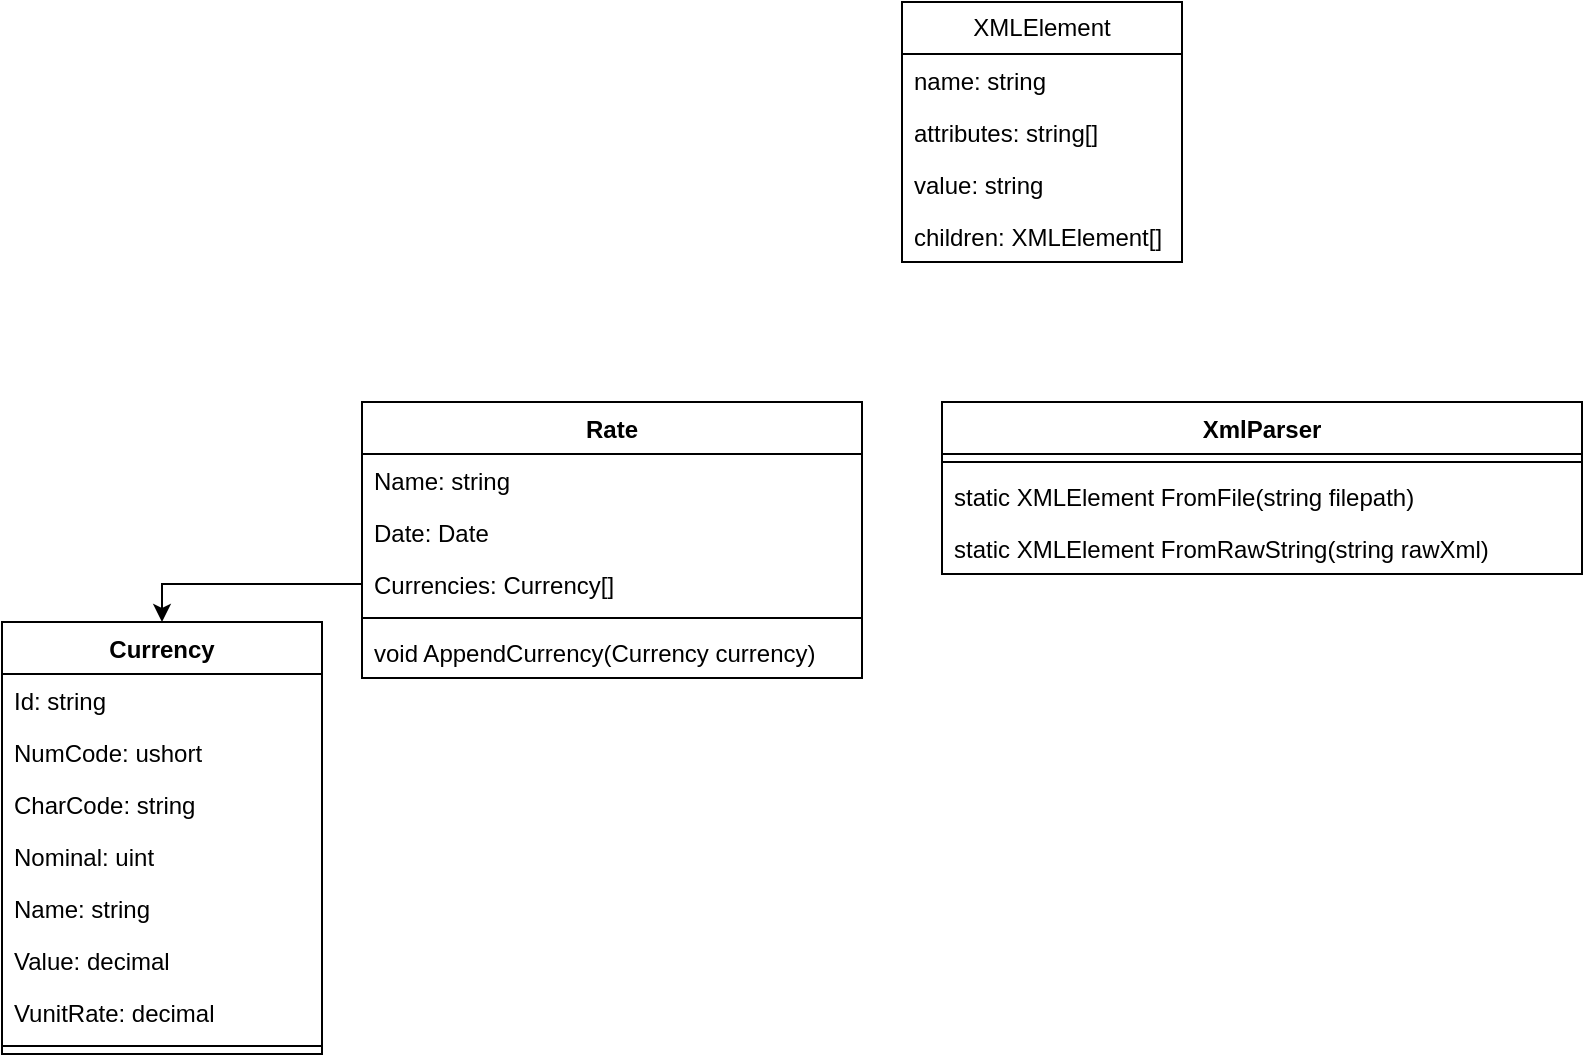 <mxfile version="24.7.17">
  <diagram name="Page-1" id="Y3O6-fXWIPMZDo0kcvyY">
    <mxGraphModel dx="989" dy="581" grid="1" gridSize="10" guides="1" tooltips="1" connect="1" arrows="1" fold="1" page="1" pageScale="1" pageWidth="850" pageHeight="1100" math="0" shadow="0">
      <root>
        <mxCell id="0" />
        <mxCell id="1" parent="0" />
        <mxCell id="TeqrsGrh8CQe0pCmq5D--1" value="Currency" style="swimlane;fontStyle=1;align=center;verticalAlign=top;childLayout=stackLayout;horizontal=1;startSize=26;horizontalStack=0;resizeParent=1;resizeParentMax=0;resizeLast=0;collapsible=1;marginBottom=0;whiteSpace=wrap;html=1;" parent="1" vertex="1">
          <mxGeometry x="40" y="430" width="160" height="216" as="geometry" />
        </mxCell>
        <mxCell id="TeqrsGrh8CQe0pCmq5D--2" value="Id: string" style="text;strokeColor=none;fillColor=none;align=left;verticalAlign=top;spacingLeft=4;spacingRight=4;overflow=hidden;rotatable=0;points=[[0,0.5],[1,0.5]];portConstraint=eastwest;whiteSpace=wrap;html=1;" parent="TeqrsGrh8CQe0pCmq5D--1" vertex="1">
          <mxGeometry y="26" width="160" height="26" as="geometry" />
        </mxCell>
        <mxCell id="TeqrsGrh8CQe0pCmq5D--6" value="NumCode: ushort" style="text;strokeColor=none;fillColor=none;align=left;verticalAlign=top;spacingLeft=4;spacingRight=4;overflow=hidden;rotatable=0;points=[[0,0.5],[1,0.5]];portConstraint=eastwest;whiteSpace=wrap;html=1;" parent="TeqrsGrh8CQe0pCmq5D--1" vertex="1">
          <mxGeometry y="52" width="160" height="26" as="geometry" />
        </mxCell>
        <mxCell id="TeqrsGrh8CQe0pCmq5D--5" value="CharCode: string" style="text;strokeColor=none;fillColor=none;align=left;verticalAlign=top;spacingLeft=4;spacingRight=4;overflow=hidden;rotatable=0;points=[[0,0.5],[1,0.5]];portConstraint=eastwest;whiteSpace=wrap;html=1;" parent="TeqrsGrh8CQe0pCmq5D--1" vertex="1">
          <mxGeometry y="78" width="160" height="26" as="geometry" />
        </mxCell>
        <mxCell id="TeqrsGrh8CQe0pCmq5D--9" value="Nominal: uint" style="text;strokeColor=none;fillColor=none;align=left;verticalAlign=top;spacingLeft=4;spacingRight=4;overflow=hidden;rotatable=0;points=[[0,0.5],[1,0.5]];portConstraint=eastwest;whiteSpace=wrap;html=1;" parent="TeqrsGrh8CQe0pCmq5D--1" vertex="1">
          <mxGeometry y="104" width="160" height="26" as="geometry" />
        </mxCell>
        <mxCell id="TeqrsGrh8CQe0pCmq5D--10" value="Name: string" style="text;strokeColor=none;fillColor=none;align=left;verticalAlign=top;spacingLeft=4;spacingRight=4;overflow=hidden;rotatable=0;points=[[0,0.5],[1,0.5]];portConstraint=eastwest;whiteSpace=wrap;html=1;" parent="TeqrsGrh8CQe0pCmq5D--1" vertex="1">
          <mxGeometry y="130" width="160" height="26" as="geometry" />
        </mxCell>
        <mxCell id="TeqrsGrh8CQe0pCmq5D--8" value="Value: decimal" style="text;strokeColor=none;fillColor=none;align=left;verticalAlign=top;spacingLeft=4;spacingRight=4;overflow=hidden;rotatable=0;points=[[0,0.5],[1,0.5]];portConstraint=eastwest;whiteSpace=wrap;html=1;" parent="TeqrsGrh8CQe0pCmq5D--1" vertex="1">
          <mxGeometry y="156" width="160" height="26" as="geometry" />
        </mxCell>
        <mxCell id="TeqrsGrh8CQe0pCmq5D--7" value="VunitRate: decimal" style="text;strokeColor=none;fillColor=none;align=left;verticalAlign=top;spacingLeft=4;spacingRight=4;overflow=hidden;rotatable=0;points=[[0,0.5],[1,0.5]];portConstraint=eastwest;whiteSpace=wrap;html=1;" parent="TeqrsGrh8CQe0pCmq5D--1" vertex="1">
          <mxGeometry y="182" width="160" height="26" as="geometry" />
        </mxCell>
        <mxCell id="TeqrsGrh8CQe0pCmq5D--3" value="" style="line;strokeWidth=1;fillColor=none;align=left;verticalAlign=middle;spacingTop=-1;spacingLeft=3;spacingRight=3;rotatable=0;labelPosition=right;points=[];portConstraint=eastwest;strokeColor=inherit;" parent="TeqrsGrh8CQe0pCmq5D--1" vertex="1">
          <mxGeometry y="208" width="160" height="8" as="geometry" />
        </mxCell>
        <mxCell id="TeqrsGrh8CQe0pCmq5D--11" value="Rate" style="swimlane;fontStyle=1;align=center;verticalAlign=top;childLayout=stackLayout;horizontal=1;startSize=26;horizontalStack=0;resizeParent=1;resizeParentMax=0;resizeLast=0;collapsible=1;marginBottom=0;whiteSpace=wrap;html=1;" parent="1" vertex="1">
          <mxGeometry x="220" y="320" width="250" height="138" as="geometry" />
        </mxCell>
        <mxCell id="TeqrsGrh8CQe0pCmq5D--12" value="Name: string" style="text;strokeColor=none;fillColor=none;align=left;verticalAlign=top;spacingLeft=4;spacingRight=4;overflow=hidden;rotatable=0;points=[[0,0.5],[1,0.5]];portConstraint=eastwest;whiteSpace=wrap;html=1;" parent="TeqrsGrh8CQe0pCmq5D--11" vertex="1">
          <mxGeometry y="26" width="250" height="26" as="geometry" />
        </mxCell>
        <mxCell id="TeqrsGrh8CQe0pCmq5D--18" value="Date: Date" style="text;strokeColor=none;fillColor=none;align=left;verticalAlign=top;spacingLeft=4;spacingRight=4;overflow=hidden;rotatable=0;points=[[0,0.5],[1,0.5]];portConstraint=eastwest;whiteSpace=wrap;html=1;" parent="TeqrsGrh8CQe0pCmq5D--11" vertex="1">
          <mxGeometry y="52" width="250" height="26" as="geometry" />
        </mxCell>
        <mxCell id="TeqrsGrh8CQe0pCmq5D--21" value="Currencies: Currency[]" style="text;strokeColor=none;fillColor=none;align=left;verticalAlign=top;spacingLeft=4;spacingRight=4;overflow=hidden;rotatable=0;points=[[0,0.5],[1,0.5]];portConstraint=eastwest;whiteSpace=wrap;html=1;" parent="TeqrsGrh8CQe0pCmq5D--11" vertex="1">
          <mxGeometry y="78" width="250" height="26" as="geometry" />
        </mxCell>
        <mxCell id="TeqrsGrh8CQe0pCmq5D--19" value="" style="line;strokeWidth=1;fillColor=none;align=left;verticalAlign=middle;spacingTop=-1;spacingLeft=3;spacingRight=3;rotatable=0;labelPosition=right;points=[];portConstraint=eastwest;strokeColor=inherit;" parent="TeqrsGrh8CQe0pCmq5D--11" vertex="1">
          <mxGeometry y="104" width="250" height="8" as="geometry" />
        </mxCell>
        <mxCell id="TeqrsGrh8CQe0pCmq5D--20" value="void AppendCurrency(Currency currency)" style="text;strokeColor=none;fillColor=none;align=left;verticalAlign=top;spacingLeft=4;spacingRight=4;overflow=hidden;rotatable=0;points=[[0,0.5],[1,0.5]];portConstraint=eastwest;whiteSpace=wrap;html=1;" parent="TeqrsGrh8CQe0pCmq5D--11" vertex="1">
          <mxGeometry y="112" width="250" height="26" as="geometry" />
        </mxCell>
        <mxCell id="TeqrsGrh8CQe0pCmq5D--22" style="edgeStyle=orthogonalEdgeStyle;rounded=0;orthogonalLoop=1;jettySize=auto;html=1;exitX=0;exitY=0.5;exitDx=0;exitDy=0;entryX=0.5;entryY=0;entryDx=0;entryDy=0;" parent="1" source="TeqrsGrh8CQe0pCmq5D--21" target="TeqrsGrh8CQe0pCmq5D--1" edge="1">
          <mxGeometry relative="1" as="geometry">
            <Array as="points">
              <mxPoint x="120" y="411" />
            </Array>
          </mxGeometry>
        </mxCell>
        <mxCell id="TeqrsGrh8CQe0pCmq5D--24" value="XmlParser" style="swimlane;fontStyle=1;align=center;verticalAlign=top;childLayout=stackLayout;horizontal=1;startSize=26;horizontalStack=0;resizeParent=1;resizeParentMax=0;resizeLast=0;collapsible=1;marginBottom=0;whiteSpace=wrap;html=1;" parent="1" vertex="1">
          <mxGeometry x="510" y="320" width="320" height="86" as="geometry" />
        </mxCell>
        <mxCell id="TeqrsGrh8CQe0pCmq5D--26" value="" style="line;strokeWidth=1;fillColor=none;align=left;verticalAlign=middle;spacingTop=-1;spacingLeft=3;spacingRight=3;rotatable=0;labelPosition=right;points=[];portConstraint=eastwest;strokeColor=inherit;" parent="TeqrsGrh8CQe0pCmq5D--24" vertex="1">
          <mxGeometry y="26" width="320" height="8" as="geometry" />
        </mxCell>
        <mxCell id="TeqrsGrh8CQe0pCmq5D--27" value="static XMLElement FromFile(string filepath)" style="text;strokeColor=none;fillColor=none;align=left;verticalAlign=top;spacingLeft=4;spacingRight=4;overflow=hidden;rotatable=0;points=[[0,0.5],[1,0.5]];portConstraint=eastwest;whiteSpace=wrap;html=1;" parent="TeqrsGrh8CQe0pCmq5D--24" vertex="1">
          <mxGeometry y="34" width="320" height="26" as="geometry" />
        </mxCell>
        <mxCell id="TeqrsGrh8CQe0pCmq5D--30" value="static XMLElement&amp;nbsp;FromRawString(string rawXml)&lt;span style=&quot;white-space: pre;&quot;&gt;&#x9;&lt;/span&gt;" style="text;strokeColor=none;fillColor=none;align=left;verticalAlign=top;spacingLeft=4;spacingRight=4;overflow=hidden;rotatable=0;points=[[0,0.5],[1,0.5]];portConstraint=eastwest;whiteSpace=wrap;html=1;" parent="TeqrsGrh8CQe0pCmq5D--24" vertex="1">
          <mxGeometry y="60" width="320" height="26" as="geometry" />
        </mxCell>
        <mxCell id="1EoRE5-GvBEjTyv5QOHX-1" value="XMLElement" style="swimlane;fontStyle=0;childLayout=stackLayout;horizontal=1;startSize=26;fillColor=none;horizontalStack=0;resizeParent=1;resizeParentMax=0;resizeLast=0;collapsible=1;marginBottom=0;whiteSpace=wrap;html=1;" parent="1" vertex="1">
          <mxGeometry x="490" y="120" width="140" height="130" as="geometry" />
        </mxCell>
        <mxCell id="1EoRE5-GvBEjTyv5QOHX-2" value="name: string" style="text;strokeColor=none;fillColor=none;align=left;verticalAlign=top;spacingLeft=4;spacingRight=4;overflow=hidden;rotatable=0;points=[[0,0.5],[1,0.5]];portConstraint=eastwest;whiteSpace=wrap;html=1;" parent="1EoRE5-GvBEjTyv5QOHX-1" vertex="1">
          <mxGeometry y="26" width="140" height="26" as="geometry" />
        </mxCell>
        <mxCell id="1EoRE5-GvBEjTyv5QOHX-3" value="attributes: string[]" style="text;strokeColor=none;fillColor=none;align=left;verticalAlign=top;spacingLeft=4;spacingRight=4;overflow=hidden;rotatable=0;points=[[0,0.5],[1,0.5]];portConstraint=eastwest;whiteSpace=wrap;html=1;" parent="1EoRE5-GvBEjTyv5QOHX-1" vertex="1">
          <mxGeometry y="52" width="140" height="26" as="geometry" />
        </mxCell>
        <mxCell id="1EoRE5-GvBEjTyv5QOHX-4" value="value: string" style="text;strokeColor=none;fillColor=none;align=left;verticalAlign=top;spacingLeft=4;spacingRight=4;overflow=hidden;rotatable=0;points=[[0,0.5],[1,0.5]];portConstraint=eastwest;whiteSpace=wrap;html=1;" parent="1EoRE5-GvBEjTyv5QOHX-1" vertex="1">
          <mxGeometry y="78" width="140" height="26" as="geometry" />
        </mxCell>
        <mxCell id="EAJoTBJoHxpfbBC-fEO_-1" value="children: XMLElement[]" style="text;strokeColor=none;fillColor=none;align=left;verticalAlign=top;spacingLeft=4;spacingRight=4;overflow=hidden;rotatable=0;points=[[0,0.5],[1,0.5]];portConstraint=eastwest;whiteSpace=wrap;html=1;" vertex="1" parent="1EoRE5-GvBEjTyv5QOHX-1">
          <mxGeometry y="104" width="140" height="26" as="geometry" />
        </mxCell>
      </root>
    </mxGraphModel>
  </diagram>
</mxfile>
